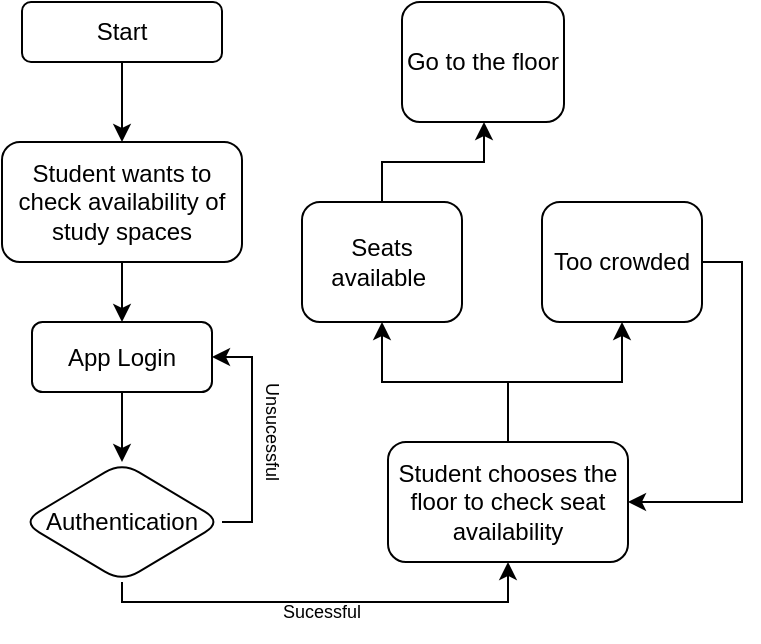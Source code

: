 <mxfile version="26.0.11">
  <diagram id="C5RBs43oDa-KdzZeNtuy" name="Page-1">
    <mxGraphModel dx="516" dy="323" grid="1" gridSize="10" guides="1" tooltips="1" connect="1" arrows="1" fold="1" page="1" pageScale="1" pageWidth="827" pageHeight="1169" math="0" shadow="0">
      <root>
        <mxCell id="WIyWlLk6GJQsqaUBKTNV-0" />
        <mxCell id="WIyWlLk6GJQsqaUBKTNV-1" parent="WIyWlLk6GJQsqaUBKTNV-0" />
        <mxCell id="OytdddmY2kulUYtLhQWJ-9" value="" style="edgeStyle=orthogonalEdgeStyle;rounded=0;orthogonalLoop=1;jettySize=auto;html=1;" edge="1" parent="WIyWlLk6GJQsqaUBKTNV-1" source="WIyWlLk6GJQsqaUBKTNV-3" target="OytdddmY2kulUYtLhQWJ-8">
          <mxGeometry relative="1" as="geometry" />
        </mxCell>
        <mxCell id="WIyWlLk6GJQsqaUBKTNV-3" value="Start" style="rounded=1;whiteSpace=wrap;html=1;fontSize=12;glass=0;strokeWidth=1;shadow=0;" parent="WIyWlLk6GJQsqaUBKTNV-1" vertex="1">
          <mxGeometry x="170" y="100" width="100" height="30" as="geometry" />
        </mxCell>
        <mxCell id="OytdddmY2kulUYtLhQWJ-12" value="" style="edgeStyle=orthogonalEdgeStyle;rounded=0;orthogonalLoop=1;jettySize=auto;html=1;entryX=0.5;entryY=0;entryDx=0;entryDy=0;" edge="1" parent="WIyWlLk6GJQsqaUBKTNV-1" source="OytdddmY2kulUYtLhQWJ-8" target="OytdddmY2kulUYtLhQWJ-13">
          <mxGeometry relative="1" as="geometry">
            <mxPoint x="220.034" y="250.034" as="targetPoint" />
          </mxGeometry>
        </mxCell>
        <mxCell id="OytdddmY2kulUYtLhQWJ-8" value="Student wants to check availability&amp;nbsp;of study spaces" style="whiteSpace=wrap;html=1;rounded=1;glass=0;strokeWidth=1;shadow=0;" vertex="1" parent="WIyWlLk6GJQsqaUBKTNV-1">
          <mxGeometry x="160" y="170" width="120" height="60" as="geometry" />
        </mxCell>
        <mxCell id="OytdddmY2kulUYtLhQWJ-16" value="" style="edgeStyle=orthogonalEdgeStyle;rounded=0;orthogonalLoop=1;jettySize=auto;html=1;" edge="1" parent="WIyWlLk6GJQsqaUBKTNV-1" source="OytdddmY2kulUYtLhQWJ-13" target="OytdddmY2kulUYtLhQWJ-15">
          <mxGeometry relative="1" as="geometry" />
        </mxCell>
        <mxCell id="OytdddmY2kulUYtLhQWJ-13" value="App Login" style="rounded=1;whiteSpace=wrap;html=1;" vertex="1" parent="WIyWlLk6GJQsqaUBKTNV-1">
          <mxGeometry x="175" y="260" width="90" height="35" as="geometry" />
        </mxCell>
        <mxCell id="OytdddmY2kulUYtLhQWJ-18" style="edgeStyle=orthogonalEdgeStyle;rounded=0;orthogonalLoop=1;jettySize=auto;html=1;entryX=1;entryY=0.5;entryDx=0;entryDy=0;fontFamily=Helvetica;" edge="1" parent="WIyWlLk6GJQsqaUBKTNV-1" source="OytdddmY2kulUYtLhQWJ-15" target="OytdddmY2kulUYtLhQWJ-13">
          <mxGeometry relative="1" as="geometry">
            <Array as="points">
              <mxPoint x="285" y="360" />
              <mxPoint x="285" y="278" />
            </Array>
          </mxGeometry>
        </mxCell>
        <mxCell id="OytdddmY2kulUYtLhQWJ-23" style="edgeStyle=orthogonalEdgeStyle;rounded=0;orthogonalLoop=1;jettySize=auto;html=1;entryX=0.5;entryY=1;entryDx=0;entryDy=0;" edge="1" parent="WIyWlLk6GJQsqaUBKTNV-1" source="OytdddmY2kulUYtLhQWJ-15" target="OytdddmY2kulUYtLhQWJ-22">
          <mxGeometry relative="1" as="geometry">
            <Array as="points">
              <mxPoint x="220" y="400" />
              <mxPoint x="413" y="400" />
            </Array>
          </mxGeometry>
        </mxCell>
        <mxCell id="OytdddmY2kulUYtLhQWJ-15" value="Authentication" style="rhombus;whiteSpace=wrap;html=1;rounded=1;" vertex="1" parent="WIyWlLk6GJQsqaUBKTNV-1">
          <mxGeometry x="170" y="330" width="100" height="60" as="geometry" />
        </mxCell>
        <mxCell id="OytdddmY2kulUYtLhQWJ-28" style="edgeStyle=orthogonalEdgeStyle;rounded=0;orthogonalLoop=1;jettySize=auto;html=1;entryX=0.5;entryY=1;entryDx=0;entryDy=0;" edge="1" parent="WIyWlLk6GJQsqaUBKTNV-1" source="OytdddmY2kulUYtLhQWJ-22" target="OytdddmY2kulUYtLhQWJ-26">
          <mxGeometry relative="1" as="geometry" />
        </mxCell>
        <mxCell id="OytdddmY2kulUYtLhQWJ-29" style="edgeStyle=orthogonalEdgeStyle;rounded=0;orthogonalLoop=1;jettySize=auto;html=1;entryX=0.5;entryY=1;entryDx=0;entryDy=0;" edge="1" parent="WIyWlLk6GJQsqaUBKTNV-1" source="OytdddmY2kulUYtLhQWJ-22" target="OytdddmY2kulUYtLhQWJ-27">
          <mxGeometry relative="1" as="geometry" />
        </mxCell>
        <mxCell id="OytdddmY2kulUYtLhQWJ-22" value="Student chooses the floor to check seat availability" style="whiteSpace=wrap;html=1;rounded=1;glass=0;strokeWidth=1;shadow=0;" vertex="1" parent="WIyWlLk6GJQsqaUBKTNV-1">
          <mxGeometry x="353" y="320" width="120" height="60" as="geometry" />
        </mxCell>
        <mxCell id="OytdddmY2kulUYtLhQWJ-32" style="edgeStyle=orthogonalEdgeStyle;rounded=0;orthogonalLoop=1;jettySize=auto;html=1;entryX=0.5;entryY=1;entryDx=0;entryDy=0;" edge="1" parent="WIyWlLk6GJQsqaUBKTNV-1" source="OytdddmY2kulUYtLhQWJ-26" target="OytdddmY2kulUYtLhQWJ-31">
          <mxGeometry relative="1" as="geometry">
            <Array as="points">
              <mxPoint x="350" y="180" />
              <mxPoint x="401" y="180" />
              <mxPoint x="401" y="160" />
            </Array>
          </mxGeometry>
        </mxCell>
        <mxCell id="OytdddmY2kulUYtLhQWJ-26" value="Seats available&amp;nbsp;" style="rounded=1;whiteSpace=wrap;html=1;" vertex="1" parent="WIyWlLk6GJQsqaUBKTNV-1">
          <mxGeometry x="310" y="200" width="80" height="60" as="geometry" />
        </mxCell>
        <mxCell id="OytdddmY2kulUYtLhQWJ-30" style="edgeStyle=orthogonalEdgeStyle;rounded=0;orthogonalLoop=1;jettySize=auto;html=1;entryX=1;entryY=0.5;entryDx=0;entryDy=0;" edge="1" parent="WIyWlLk6GJQsqaUBKTNV-1" source="OytdddmY2kulUYtLhQWJ-27" target="OytdddmY2kulUYtLhQWJ-22">
          <mxGeometry relative="1" as="geometry">
            <Array as="points">
              <mxPoint x="530" y="230" />
              <mxPoint x="530" y="350" />
            </Array>
          </mxGeometry>
        </mxCell>
        <mxCell id="OytdddmY2kulUYtLhQWJ-27" value="Too crowded" style="rounded=1;whiteSpace=wrap;html=1;" vertex="1" parent="WIyWlLk6GJQsqaUBKTNV-1">
          <mxGeometry x="430" y="200" width="80" height="60" as="geometry" />
        </mxCell>
        <mxCell id="OytdddmY2kulUYtLhQWJ-31" value="Go to the floor" style="rounded=1;whiteSpace=wrap;html=1;" vertex="1" parent="WIyWlLk6GJQsqaUBKTNV-1">
          <mxGeometry x="360" y="100" width="81" height="60" as="geometry" />
        </mxCell>
        <mxCell id="OytdddmY2kulUYtLhQWJ-33" value="Unsucessful" style="text;html=1;align=center;verticalAlign=middle;whiteSpace=wrap;rounded=0;rotation=90;fontSize=9;" vertex="1" parent="WIyWlLk6GJQsqaUBKTNV-1">
          <mxGeometry x="265" y="300" width="60" height="30" as="geometry" />
        </mxCell>
        <mxCell id="OytdddmY2kulUYtLhQWJ-35" value="Sucessful" style="text;html=1;align=center;verticalAlign=middle;whiteSpace=wrap;rounded=0;rotation=0;fontSize=9;" vertex="1" parent="WIyWlLk6GJQsqaUBKTNV-1">
          <mxGeometry x="290" y="390" width="60" height="30" as="geometry" />
        </mxCell>
      </root>
    </mxGraphModel>
  </diagram>
</mxfile>
